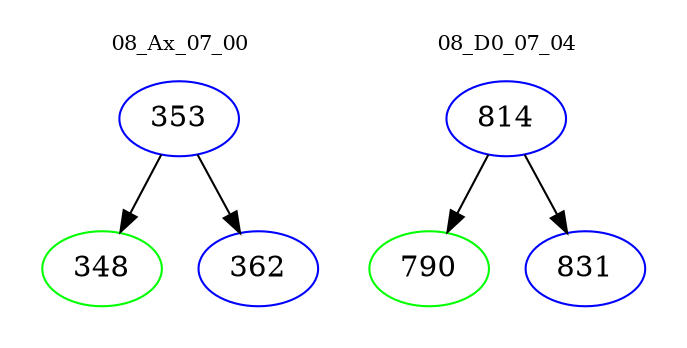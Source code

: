 digraph{
subgraph cluster_0 {
color = white
label = "08_Ax_07_00";
fontsize=10;
T0_353 [label="353", color="blue"]
T0_353 -> T0_348 [color="black"]
T0_348 [label="348", color="green"]
T0_353 -> T0_362 [color="black"]
T0_362 [label="362", color="blue"]
}
subgraph cluster_1 {
color = white
label = "08_D0_07_04";
fontsize=10;
T1_814 [label="814", color="blue"]
T1_814 -> T1_790 [color="black"]
T1_790 [label="790", color="green"]
T1_814 -> T1_831 [color="black"]
T1_831 [label="831", color="blue"]
}
}
